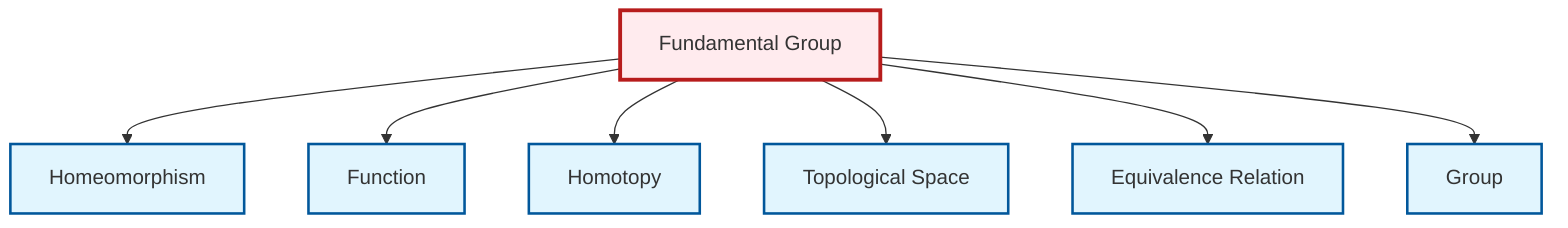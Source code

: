 graph TD
    classDef definition fill:#e1f5fe,stroke:#01579b,stroke-width:2px
    classDef theorem fill:#f3e5f5,stroke:#4a148c,stroke-width:2px
    classDef axiom fill:#fff3e0,stroke:#e65100,stroke-width:2px
    classDef example fill:#e8f5e9,stroke:#1b5e20,stroke-width:2px
    classDef current fill:#ffebee,stroke:#b71c1c,stroke-width:3px
    def-homeomorphism["Homeomorphism"]:::definition
    def-function["Function"]:::definition
    def-equivalence-relation["Equivalence Relation"]:::definition
    def-group["Group"]:::definition
    def-homotopy["Homotopy"]:::definition
    def-topological-space["Topological Space"]:::definition
    def-fundamental-group["Fundamental Group"]:::definition
    def-fundamental-group --> def-homeomorphism
    def-fundamental-group --> def-function
    def-fundamental-group --> def-homotopy
    def-fundamental-group --> def-topological-space
    def-fundamental-group --> def-equivalence-relation
    def-fundamental-group --> def-group
    class def-fundamental-group current